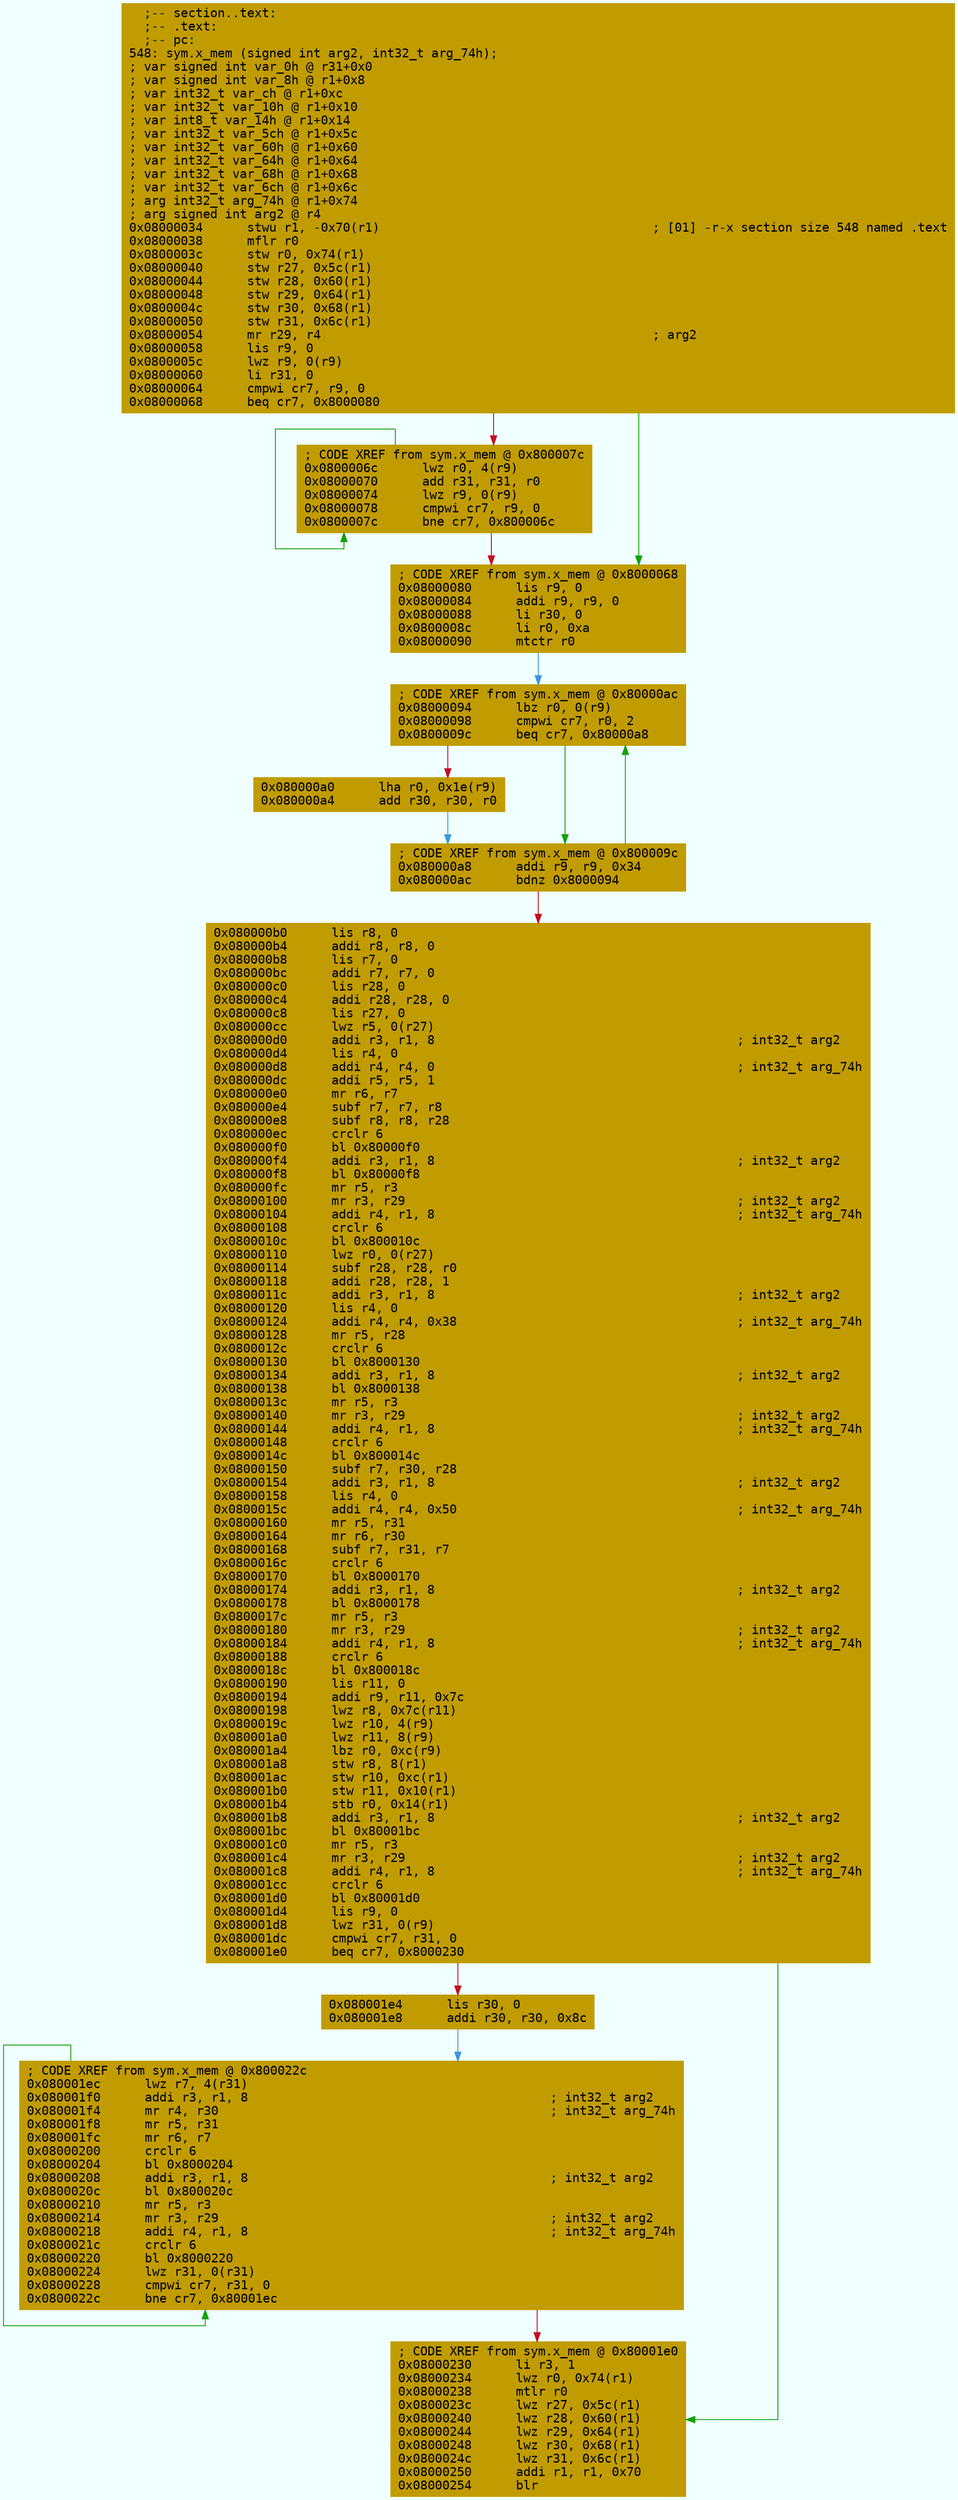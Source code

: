 digraph code {
	graph [bgcolor=azure fontsize=8 fontname="Courier" splines="ortho"];
	node [fillcolor=gray style=filled shape=box];
	edge [arrowhead="normal"];
	"0x08000034" [URL="sym.x_mem/0x08000034", fillcolor="#c19c00",color="#c19c00", fontname="Courier",label="  ;-- section..text:\l  ;-- .text:\l  ;-- pc:\l548: sym.x_mem (signed int arg2, int32_t arg_74h);\l; var signed int var_0h @ r31+0x0\l; var signed int var_8h @ r1+0x8\l; var int32_t var_ch @ r1+0xc\l; var int32_t var_10h @ r1+0x10\l; var int8_t var_14h @ r1+0x14\l; var int32_t var_5ch @ r1+0x5c\l; var int32_t var_60h @ r1+0x60\l; var int32_t var_64h @ r1+0x64\l; var int32_t var_68h @ r1+0x68\l; var int32_t var_6ch @ r1+0x6c\l; arg int32_t arg_74h @ r1+0x74\l; arg signed int arg2 @ r4\l0x08000034      stwu r1, -0x70(r1)                                     ; [01] -r-x section size 548 named .text\l0x08000038      mflr r0\l0x0800003c      stw r0, 0x74(r1)\l0x08000040      stw r27, 0x5c(r1)\l0x08000044      stw r28, 0x60(r1)\l0x08000048      stw r29, 0x64(r1)\l0x0800004c      stw r30, 0x68(r1)\l0x08000050      stw r31, 0x6c(r1)\l0x08000054      mr r29, r4                                             ; arg2\l0x08000058      lis r9, 0\l0x0800005c      lwz r9, 0(r9)\l0x08000060      li r31, 0\l0x08000064      cmpwi cr7, r9, 0\l0x08000068      beq cr7, 0x8000080\l"]
	"0x0800006c" [URL="sym.x_mem/0x0800006c", fillcolor="#c19c00",color="#c19c00", fontname="Courier",label="; CODE XREF from sym.x_mem @ 0x800007c\l0x0800006c      lwz r0, 4(r9)\l0x08000070      add r31, r31, r0\l0x08000074      lwz r9, 0(r9)\l0x08000078      cmpwi cr7, r9, 0\l0x0800007c      bne cr7, 0x800006c\l"]
	"0x08000080" [URL="sym.x_mem/0x08000080", fillcolor="#c19c00",color="#c19c00", fontname="Courier",label="; CODE XREF from sym.x_mem @ 0x8000068\l0x08000080      lis r9, 0\l0x08000084      addi r9, r9, 0\l0x08000088      li r30, 0\l0x0800008c      li r0, 0xa\l0x08000090      mtctr r0\l"]
	"0x08000094" [URL="sym.x_mem/0x08000094", fillcolor="#c19c00",color="#c19c00", fontname="Courier",label="; CODE XREF from sym.x_mem @ 0x80000ac\l0x08000094      lbz r0, 0(r9)\l0x08000098      cmpwi cr7, r0, 2\l0x0800009c      beq cr7, 0x80000a8\l"]
	"0x080000a0" [URL="sym.x_mem/0x080000a0", fillcolor="#c19c00",color="#c19c00", fontname="Courier",label="0x080000a0      lha r0, 0x1e(r9)\l0x080000a4      add r30, r30, r0\l"]
	"0x080000a8" [URL="sym.x_mem/0x080000a8", fillcolor="#c19c00",color="#c19c00", fontname="Courier",label="; CODE XREF from sym.x_mem @ 0x800009c\l0x080000a8      addi r9, r9, 0x34\l0x080000ac      bdnz 0x8000094\l"]
	"0x080000b0" [URL="sym.x_mem/0x080000b0", fillcolor="#c19c00",color="#c19c00", fontname="Courier",label="0x080000b0      lis r8, 0\l0x080000b4      addi r8, r8, 0\l0x080000b8      lis r7, 0\l0x080000bc      addi r7, r7, 0\l0x080000c0      lis r28, 0\l0x080000c4      addi r28, r28, 0\l0x080000c8      lis r27, 0\l0x080000cc      lwz r5, 0(r27)\l0x080000d0      addi r3, r1, 8                                         ; int32_t arg2\l0x080000d4      lis r4, 0\l0x080000d8      addi r4, r4, 0                                         ; int32_t arg_74h\l0x080000dc      addi r5, r5, 1\l0x080000e0      mr r6, r7\l0x080000e4      subf r7, r7, r8\l0x080000e8      subf r8, r8, r28\l0x080000ec      crclr 6\l0x080000f0      bl 0x80000f0\l0x080000f4      addi r3, r1, 8                                         ; int32_t arg2\l0x080000f8      bl 0x80000f8\l0x080000fc      mr r5, r3\l0x08000100      mr r3, r29                                             ; int32_t arg2\l0x08000104      addi r4, r1, 8                                         ; int32_t arg_74h\l0x08000108      crclr 6\l0x0800010c      bl 0x800010c\l0x08000110      lwz r0, 0(r27)\l0x08000114      subf r28, r28, r0\l0x08000118      addi r28, r28, 1\l0x0800011c      addi r3, r1, 8                                         ; int32_t arg2\l0x08000120      lis r4, 0\l0x08000124      addi r4, r4, 0x38                                      ; int32_t arg_74h\l0x08000128      mr r5, r28\l0x0800012c      crclr 6\l0x08000130      bl 0x8000130\l0x08000134      addi r3, r1, 8                                         ; int32_t arg2\l0x08000138      bl 0x8000138\l0x0800013c      mr r5, r3\l0x08000140      mr r3, r29                                             ; int32_t arg2\l0x08000144      addi r4, r1, 8                                         ; int32_t arg_74h\l0x08000148      crclr 6\l0x0800014c      bl 0x800014c\l0x08000150      subf r7, r30, r28\l0x08000154      addi r3, r1, 8                                         ; int32_t arg2\l0x08000158      lis r4, 0\l0x0800015c      addi r4, r4, 0x50                                      ; int32_t arg_74h\l0x08000160      mr r5, r31\l0x08000164      mr r6, r30\l0x08000168      subf r7, r31, r7\l0x0800016c      crclr 6\l0x08000170      bl 0x8000170\l0x08000174      addi r3, r1, 8                                         ; int32_t arg2\l0x08000178      bl 0x8000178\l0x0800017c      mr r5, r3\l0x08000180      mr r3, r29                                             ; int32_t arg2\l0x08000184      addi r4, r1, 8                                         ; int32_t arg_74h\l0x08000188      crclr 6\l0x0800018c      bl 0x800018c\l0x08000190      lis r11, 0\l0x08000194      addi r9, r11, 0x7c\l0x08000198      lwz r8, 0x7c(r11)\l0x0800019c      lwz r10, 4(r9)\l0x080001a0      lwz r11, 8(r9)\l0x080001a4      lbz r0, 0xc(r9)\l0x080001a8      stw r8, 8(r1)\l0x080001ac      stw r10, 0xc(r1)\l0x080001b0      stw r11, 0x10(r1)\l0x080001b4      stb r0, 0x14(r1)\l0x080001b8      addi r3, r1, 8                                         ; int32_t arg2\l0x080001bc      bl 0x80001bc\l0x080001c0      mr r5, r3\l0x080001c4      mr r3, r29                                             ; int32_t arg2\l0x080001c8      addi r4, r1, 8                                         ; int32_t arg_74h\l0x080001cc      crclr 6\l0x080001d0      bl 0x80001d0\l0x080001d4      lis r9, 0\l0x080001d8      lwz r31, 0(r9)\l0x080001dc      cmpwi cr7, r31, 0\l0x080001e0      beq cr7, 0x8000230\l"]
	"0x080001e4" [URL="sym.x_mem/0x080001e4", fillcolor="#c19c00",color="#c19c00", fontname="Courier",label="0x080001e4      lis r30, 0\l0x080001e8      addi r30, r30, 0x8c\l"]
	"0x080001ec" [URL="sym.x_mem/0x080001ec", fillcolor="#c19c00",color="#c19c00", fontname="Courier",label="; CODE XREF from sym.x_mem @ 0x800022c\l0x080001ec      lwz r7, 4(r31)\l0x080001f0      addi r3, r1, 8                                         ; int32_t arg2\l0x080001f4      mr r4, r30                                             ; int32_t arg_74h\l0x080001f8      mr r5, r31\l0x080001fc      mr r6, r7\l0x08000200      crclr 6\l0x08000204      bl 0x8000204\l0x08000208      addi r3, r1, 8                                         ; int32_t arg2\l0x0800020c      bl 0x800020c\l0x08000210      mr r5, r3\l0x08000214      mr r3, r29                                             ; int32_t arg2\l0x08000218      addi r4, r1, 8                                         ; int32_t arg_74h\l0x0800021c      crclr 6\l0x08000220      bl 0x8000220\l0x08000224      lwz r31, 0(r31)\l0x08000228      cmpwi cr7, r31, 0\l0x0800022c      bne cr7, 0x80001ec\l"]
	"0x08000230" [URL="sym.x_mem/0x08000230", fillcolor="#c19c00",color="#c19c00", fontname="Courier",label="; CODE XREF from sym.x_mem @ 0x80001e0\l0x08000230      li r3, 1\l0x08000234      lwz r0, 0x74(r1)\l0x08000238      mtlr r0\l0x0800023c      lwz r27, 0x5c(r1)\l0x08000240      lwz r28, 0x60(r1)\l0x08000244      lwz r29, 0x64(r1)\l0x08000248      lwz r30, 0x68(r1)\l0x0800024c      lwz r31, 0x6c(r1)\l0x08000250      addi r1, r1, 0x70\l0x08000254      blr\l"]
        "0x08000034" -> "0x08000080" [color="#13a10e"];
        "0x08000034" -> "0x0800006c" [color="#c50f1f"];
        "0x0800006c" -> "0x0800006c" [color="#13a10e"];
        "0x0800006c" -> "0x08000080" [color="#c50f1f"];
        "0x08000080" -> "0x08000094" [color="#3a96dd"];
        "0x08000094" -> "0x080000a8" [color="#13a10e"];
        "0x08000094" -> "0x080000a0" [color="#c50f1f"];
        "0x080000a0" -> "0x080000a8" [color="#3a96dd"];
        "0x080000a8" -> "0x08000094" [color="#13a10e"];
        "0x080000a8" -> "0x080000b0" [color="#c50f1f"];
        "0x080000b0" -> "0x08000230" [color="#13a10e"];
        "0x080000b0" -> "0x080001e4" [color="#c50f1f"];
        "0x080001e4" -> "0x080001ec" [color="#3a96dd"];
        "0x080001ec" -> "0x080001ec" [color="#13a10e"];
        "0x080001ec" -> "0x08000230" [color="#c50f1f"];
}
